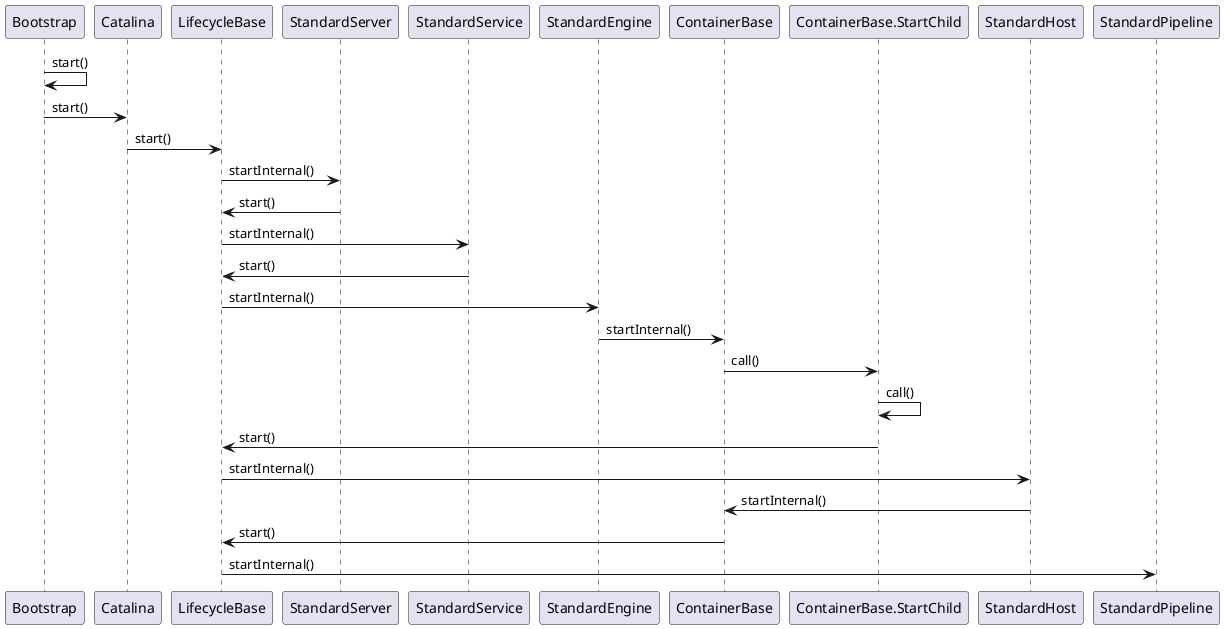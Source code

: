 @startuml

Bootstrap -> Bootstrap :start()
 Bootstrap -> Catalina :start()
 Catalina -> LifecycleBase :start()
 LifecycleBase -> StandardServer :startInternal()
 StandardServer -> LifecycleBase :start()
 LifecycleBase -> StandardService :startInternal()
 StandardService -> LifecycleBase :start()
 LifecycleBase -> StandardEngine :startInternal()
 StandardEngine -> ContainerBase :startInternal()
 ContainerBase -> ContainerBase.StartChild :call()
 ContainerBase.StartChild -> ContainerBase.StartChild :call()
 ContainerBase.StartChild -> LifecycleBase :start()
 LifecycleBase -> StandardHost :startInternal()
 StandardHost -> ContainerBase :startInternal()
 ContainerBase -> LifecycleBase :start()
 LifecycleBase -> StandardPipeline :startInternal()

@enduml